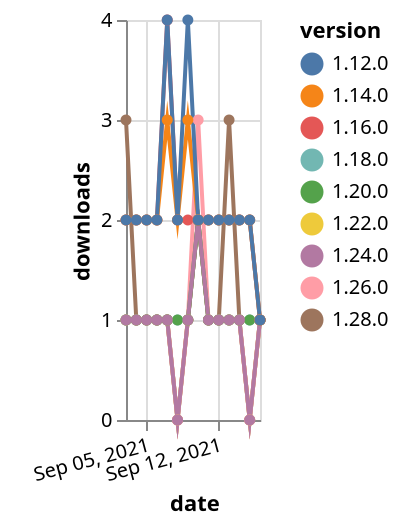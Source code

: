 {"$schema": "https://vega.github.io/schema/vega-lite/v5.json", "description": "A simple bar chart with embedded data.", "data": {"values": [{"date": "2021-09-03", "total": 244, "delta": 1, "version": "1.18.0"}, {"date": "2021-09-04", "total": 245, "delta": 1, "version": "1.18.0"}, {"date": "2021-09-05", "total": 246, "delta": 1, "version": "1.18.0"}, {"date": "2021-09-06", "total": 247, "delta": 1, "version": "1.18.0"}, {"date": "2021-09-07", "total": 248, "delta": 1, "version": "1.18.0"}, {"date": "2021-09-08", "total": 249, "delta": 1, "version": "1.18.0"}, {"date": "2021-09-09", "total": 250, "delta": 1, "version": "1.18.0"}, {"date": "2021-09-10", "total": 252, "delta": 2, "version": "1.18.0"}, {"date": "2021-09-11", "total": 253, "delta": 1, "version": "1.18.0"}, {"date": "2021-09-12", "total": 254, "delta": 1, "version": "1.18.0"}, {"date": "2021-09-13", "total": 255, "delta": 1, "version": "1.18.0"}, {"date": "2021-09-14", "total": 256, "delta": 1, "version": "1.18.0"}, {"date": "2021-09-15", "total": 257, "delta": 1, "version": "1.18.0"}, {"date": "2021-09-16", "total": 258, "delta": 1, "version": "1.18.0"}, {"date": "2021-09-03", "total": 181, "delta": 1, "version": "1.22.0"}, {"date": "2021-09-04", "total": 182, "delta": 1, "version": "1.22.0"}, {"date": "2021-09-05", "total": 183, "delta": 1, "version": "1.22.0"}, {"date": "2021-09-06", "total": 184, "delta": 1, "version": "1.22.0"}, {"date": "2021-09-07", "total": 185, "delta": 1, "version": "1.22.0"}, {"date": "2021-09-08", "total": 185, "delta": 0, "version": "1.22.0"}, {"date": "2021-09-09", "total": 186, "delta": 1, "version": "1.22.0"}, {"date": "2021-09-10", "total": 188, "delta": 2, "version": "1.22.0"}, {"date": "2021-09-11", "total": 189, "delta": 1, "version": "1.22.0"}, {"date": "2021-09-12", "total": 190, "delta": 1, "version": "1.22.0"}, {"date": "2021-09-13", "total": 191, "delta": 1, "version": "1.22.0"}, {"date": "2021-09-14", "total": 192, "delta": 1, "version": "1.22.0"}, {"date": "2021-09-15", "total": 192, "delta": 0, "version": "1.22.0"}, {"date": "2021-09-16", "total": 193, "delta": 1, "version": "1.22.0"}, {"date": "2021-09-03", "total": 124, "delta": 3, "version": "1.28.0"}, {"date": "2021-09-04", "total": 125, "delta": 1, "version": "1.28.0"}, {"date": "2021-09-05", "total": 126, "delta": 1, "version": "1.28.0"}, {"date": "2021-09-06", "total": 127, "delta": 1, "version": "1.28.0"}, {"date": "2021-09-07", "total": 128, "delta": 1, "version": "1.28.0"}, {"date": "2021-09-08", "total": 128, "delta": 0, "version": "1.28.0"}, {"date": "2021-09-09", "total": 129, "delta": 1, "version": "1.28.0"}, {"date": "2021-09-10", "total": 131, "delta": 2, "version": "1.28.0"}, {"date": "2021-09-11", "total": 132, "delta": 1, "version": "1.28.0"}, {"date": "2021-09-12", "total": 133, "delta": 1, "version": "1.28.0"}, {"date": "2021-09-13", "total": 136, "delta": 3, "version": "1.28.0"}, {"date": "2021-09-14", "total": 137, "delta": 1, "version": "1.28.0"}, {"date": "2021-09-15", "total": 137, "delta": 0, "version": "1.28.0"}, {"date": "2021-09-16", "total": 138, "delta": 1, "version": "1.28.0"}, {"date": "2021-09-03", "total": 182, "delta": 1, "version": "1.26.0"}, {"date": "2021-09-04", "total": 183, "delta": 1, "version": "1.26.0"}, {"date": "2021-09-05", "total": 184, "delta": 1, "version": "1.26.0"}, {"date": "2021-09-06", "total": 185, "delta": 1, "version": "1.26.0"}, {"date": "2021-09-07", "total": 186, "delta": 1, "version": "1.26.0"}, {"date": "2021-09-08", "total": 186, "delta": 0, "version": "1.26.0"}, {"date": "2021-09-09", "total": 187, "delta": 1, "version": "1.26.0"}, {"date": "2021-09-10", "total": 190, "delta": 3, "version": "1.26.0"}, {"date": "2021-09-11", "total": 191, "delta": 1, "version": "1.26.0"}, {"date": "2021-09-12", "total": 192, "delta": 1, "version": "1.26.0"}, {"date": "2021-09-13", "total": 193, "delta": 1, "version": "1.26.0"}, {"date": "2021-09-14", "total": 194, "delta": 1, "version": "1.26.0"}, {"date": "2021-09-15", "total": 194, "delta": 0, "version": "1.26.0"}, {"date": "2021-09-16", "total": 195, "delta": 1, "version": "1.26.0"}, {"date": "2021-09-03", "total": 195, "delta": 1, "version": "1.20.0"}, {"date": "2021-09-04", "total": 196, "delta": 1, "version": "1.20.0"}, {"date": "2021-09-05", "total": 197, "delta": 1, "version": "1.20.0"}, {"date": "2021-09-06", "total": 198, "delta": 1, "version": "1.20.0"}, {"date": "2021-09-07", "total": 199, "delta": 1, "version": "1.20.0"}, {"date": "2021-09-08", "total": 200, "delta": 1, "version": "1.20.0"}, {"date": "2021-09-09", "total": 201, "delta": 1, "version": "1.20.0"}, {"date": "2021-09-10", "total": 203, "delta": 2, "version": "1.20.0"}, {"date": "2021-09-11", "total": 204, "delta": 1, "version": "1.20.0"}, {"date": "2021-09-12", "total": 205, "delta": 1, "version": "1.20.0"}, {"date": "2021-09-13", "total": 206, "delta": 1, "version": "1.20.0"}, {"date": "2021-09-14", "total": 207, "delta": 1, "version": "1.20.0"}, {"date": "2021-09-15", "total": 208, "delta": 1, "version": "1.20.0"}, {"date": "2021-09-16", "total": 209, "delta": 1, "version": "1.20.0"}, {"date": "2021-09-03", "total": 2359, "delta": 2, "version": "1.16.0"}, {"date": "2021-09-04", "total": 2361, "delta": 2, "version": "1.16.0"}, {"date": "2021-09-05", "total": 2363, "delta": 2, "version": "1.16.0"}, {"date": "2021-09-06", "total": 2365, "delta": 2, "version": "1.16.0"}, {"date": "2021-09-07", "total": 2369, "delta": 4, "version": "1.16.0"}, {"date": "2021-09-08", "total": 2371, "delta": 2, "version": "1.16.0"}, {"date": "2021-09-09", "total": 2373, "delta": 2, "version": "1.16.0"}, {"date": "2021-09-10", "total": 2375, "delta": 2, "version": "1.16.0"}, {"date": "2021-09-11", "total": 2377, "delta": 2, "version": "1.16.0"}, {"date": "2021-09-12", "total": 2379, "delta": 2, "version": "1.16.0"}, {"date": "2021-09-13", "total": 2381, "delta": 2, "version": "1.16.0"}, {"date": "2021-09-14", "total": 2383, "delta": 2, "version": "1.16.0"}, {"date": "2021-09-15", "total": 2385, "delta": 2, "version": "1.16.0"}, {"date": "2021-09-16", "total": 2386, "delta": 1, "version": "1.16.0"}, {"date": "2021-09-03", "total": 161, "delta": 1, "version": "1.24.0"}, {"date": "2021-09-04", "total": 162, "delta": 1, "version": "1.24.0"}, {"date": "2021-09-05", "total": 163, "delta": 1, "version": "1.24.0"}, {"date": "2021-09-06", "total": 164, "delta": 1, "version": "1.24.0"}, {"date": "2021-09-07", "total": 165, "delta": 1, "version": "1.24.0"}, {"date": "2021-09-08", "total": 165, "delta": 0, "version": "1.24.0"}, {"date": "2021-09-09", "total": 166, "delta": 1, "version": "1.24.0"}, {"date": "2021-09-10", "total": 168, "delta": 2, "version": "1.24.0"}, {"date": "2021-09-11", "total": 169, "delta": 1, "version": "1.24.0"}, {"date": "2021-09-12", "total": 170, "delta": 1, "version": "1.24.0"}, {"date": "2021-09-13", "total": 171, "delta": 1, "version": "1.24.0"}, {"date": "2021-09-14", "total": 172, "delta": 1, "version": "1.24.0"}, {"date": "2021-09-15", "total": 172, "delta": 0, "version": "1.24.0"}, {"date": "2021-09-16", "total": 173, "delta": 1, "version": "1.24.0"}, {"date": "2021-09-03", "total": 2550, "delta": 2, "version": "1.14.0"}, {"date": "2021-09-04", "total": 2552, "delta": 2, "version": "1.14.0"}, {"date": "2021-09-05", "total": 2554, "delta": 2, "version": "1.14.0"}, {"date": "2021-09-06", "total": 2556, "delta": 2, "version": "1.14.0"}, {"date": "2021-09-07", "total": 2559, "delta": 3, "version": "1.14.0"}, {"date": "2021-09-08", "total": 2561, "delta": 2, "version": "1.14.0"}, {"date": "2021-09-09", "total": 2564, "delta": 3, "version": "1.14.0"}, {"date": "2021-09-10", "total": 2566, "delta": 2, "version": "1.14.0"}, {"date": "2021-09-11", "total": 2568, "delta": 2, "version": "1.14.0"}, {"date": "2021-09-12", "total": 2570, "delta": 2, "version": "1.14.0"}, {"date": "2021-09-13", "total": 2572, "delta": 2, "version": "1.14.0"}, {"date": "2021-09-14", "total": 2574, "delta": 2, "version": "1.14.0"}, {"date": "2021-09-15", "total": 2576, "delta": 2, "version": "1.14.0"}, {"date": "2021-09-16", "total": 2577, "delta": 1, "version": "1.14.0"}, {"date": "2021-09-03", "total": 3041, "delta": 2, "version": "1.12.0"}, {"date": "2021-09-04", "total": 3043, "delta": 2, "version": "1.12.0"}, {"date": "2021-09-05", "total": 3045, "delta": 2, "version": "1.12.0"}, {"date": "2021-09-06", "total": 3047, "delta": 2, "version": "1.12.0"}, {"date": "2021-09-07", "total": 3051, "delta": 4, "version": "1.12.0"}, {"date": "2021-09-08", "total": 3053, "delta": 2, "version": "1.12.0"}, {"date": "2021-09-09", "total": 3057, "delta": 4, "version": "1.12.0"}, {"date": "2021-09-10", "total": 3059, "delta": 2, "version": "1.12.0"}, {"date": "2021-09-11", "total": 3061, "delta": 2, "version": "1.12.0"}, {"date": "2021-09-12", "total": 3063, "delta": 2, "version": "1.12.0"}, {"date": "2021-09-13", "total": 3065, "delta": 2, "version": "1.12.0"}, {"date": "2021-09-14", "total": 3067, "delta": 2, "version": "1.12.0"}, {"date": "2021-09-15", "total": 3069, "delta": 2, "version": "1.12.0"}, {"date": "2021-09-16", "total": 3070, "delta": 1, "version": "1.12.0"}]}, "width": "container", "mark": {"type": "line", "point": {"filled": true}}, "encoding": {"x": {"field": "date", "type": "temporal", "timeUnit": "yearmonthdate", "title": "date", "axis": {"labelAngle": -15}}, "y": {"field": "delta", "type": "quantitative", "title": "downloads"}, "color": {"field": "version", "type": "nominal"}, "tooltip": {"field": "delta"}}}